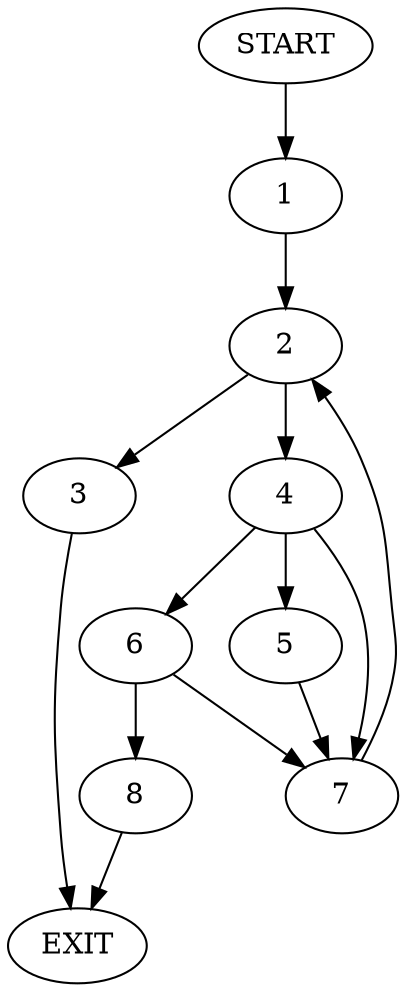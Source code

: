 digraph {
0 [label="START"]
9 [label="EXIT"]
0 -> 1
1 -> 2
2 -> 3
2 -> 4
4 -> 5
4 -> 6
4 -> 7
3 -> 9
5 -> 7
7 -> 2
6 -> 7
6 -> 8
8 -> 9
}
